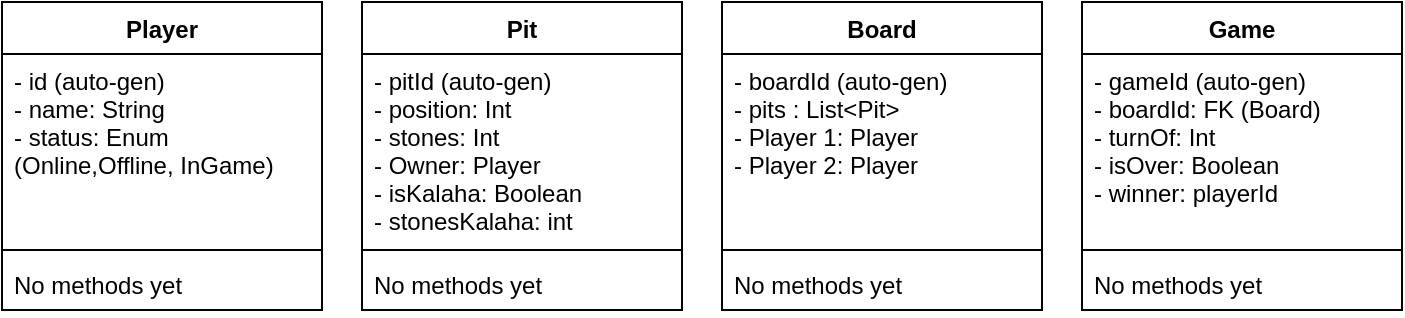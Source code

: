 <mxfile version="13.7.6" type="device"><diagram id="o8xnzY0RjD-79pYBSl1T" name="Page-1"><mxGraphModel dx="1038" dy="556" grid="1" gridSize="10" guides="1" tooltips="1" connect="1" arrows="1" fold="1" page="1" pageScale="1" pageWidth="827" pageHeight="1169" math="0" shadow="0"><root><mxCell id="0"/><mxCell id="1" parent="0"/><mxCell id="FUqWMZyHFXKLx1EeVFn5-1" value="Player" style="swimlane;fontStyle=1;align=center;verticalAlign=top;childLayout=stackLayout;horizontal=1;startSize=26;horizontalStack=0;resizeParent=1;resizeParentMax=0;resizeLast=0;collapsible=1;marginBottom=0;" parent="1" vertex="1"><mxGeometry x="40" y="40" width="160" height="154" as="geometry"/></mxCell><mxCell id="FUqWMZyHFXKLx1EeVFn5-2" value="- id (auto-gen)&#10;- name: String&#10;- status: Enum &#10;(Online,Offline, InGame)" style="text;strokeColor=none;fillColor=none;align=left;verticalAlign=top;spacingLeft=4;spacingRight=4;overflow=hidden;rotatable=0;points=[[0,0.5],[1,0.5]];portConstraint=eastwest;" parent="FUqWMZyHFXKLx1EeVFn5-1" vertex="1"><mxGeometry y="26" width="160" height="94" as="geometry"/></mxCell><mxCell id="FUqWMZyHFXKLx1EeVFn5-3" value="" style="line;strokeWidth=1;fillColor=none;align=left;verticalAlign=middle;spacingTop=-1;spacingLeft=3;spacingRight=3;rotatable=0;labelPosition=right;points=[];portConstraint=eastwest;" parent="FUqWMZyHFXKLx1EeVFn5-1" vertex="1"><mxGeometry y="120" width="160" height="8" as="geometry"/></mxCell><mxCell id="FUqWMZyHFXKLx1EeVFn5-4" value="No methods yet" style="text;strokeColor=none;fillColor=none;align=left;verticalAlign=top;spacingLeft=4;spacingRight=4;overflow=hidden;rotatable=0;points=[[0,0.5],[1,0.5]];portConstraint=eastwest;" parent="FUqWMZyHFXKLx1EeVFn5-1" vertex="1"><mxGeometry y="128" width="160" height="26" as="geometry"/></mxCell><mxCell id="FUqWMZyHFXKLx1EeVFn5-5" value="Pit" style="swimlane;fontStyle=1;align=center;verticalAlign=top;childLayout=stackLayout;horizontal=1;startSize=26;horizontalStack=0;resizeParent=1;resizeParentMax=0;resizeLast=0;collapsible=1;marginBottom=0;" parent="1" vertex="1"><mxGeometry x="220" y="40" width="160" height="154" as="geometry"/></mxCell><mxCell id="FUqWMZyHFXKLx1EeVFn5-6" value="- pitId (auto-gen)&#10;- position: Int&#10;- stones: Int&#10;- Owner: Player&#10;- isKalaha: Boolean&#10;- stonesKalaha: int" style="text;strokeColor=none;fillColor=none;align=left;verticalAlign=top;spacingLeft=4;spacingRight=4;overflow=hidden;rotatable=0;points=[[0,0.5],[1,0.5]];portConstraint=eastwest;" parent="FUqWMZyHFXKLx1EeVFn5-5" vertex="1"><mxGeometry y="26" width="160" height="94" as="geometry"/></mxCell><mxCell id="FUqWMZyHFXKLx1EeVFn5-7" value="" style="line;strokeWidth=1;fillColor=none;align=left;verticalAlign=middle;spacingTop=-1;spacingLeft=3;spacingRight=3;rotatable=0;labelPosition=right;points=[];portConstraint=eastwest;" parent="FUqWMZyHFXKLx1EeVFn5-5" vertex="1"><mxGeometry y="120" width="160" height="8" as="geometry"/></mxCell><mxCell id="FUqWMZyHFXKLx1EeVFn5-8" value="No methods yet" style="text;strokeColor=none;fillColor=none;align=left;verticalAlign=top;spacingLeft=4;spacingRight=4;overflow=hidden;rotatable=0;points=[[0,0.5],[1,0.5]];portConstraint=eastwest;" parent="FUqWMZyHFXKLx1EeVFn5-5" vertex="1"><mxGeometry y="128" width="160" height="26" as="geometry"/></mxCell><mxCell id="FUqWMZyHFXKLx1EeVFn5-9" value="Board" style="swimlane;fontStyle=1;align=center;verticalAlign=top;childLayout=stackLayout;horizontal=1;startSize=26;horizontalStack=0;resizeParent=1;resizeParentMax=0;resizeLast=0;collapsible=1;marginBottom=0;" parent="1" vertex="1"><mxGeometry x="400" y="40" width="160" height="154" as="geometry"/></mxCell><mxCell id="FUqWMZyHFXKLx1EeVFn5-10" value="- boardId (auto-gen)&#10;- pits : List&lt;Pit&gt;&#10;- Player 1: Player&#10;- Player 2: Player" style="text;strokeColor=none;fillColor=none;align=left;verticalAlign=top;spacingLeft=4;spacingRight=4;overflow=hidden;rotatable=0;points=[[0,0.5],[1,0.5]];portConstraint=eastwest;" parent="FUqWMZyHFXKLx1EeVFn5-9" vertex="1"><mxGeometry y="26" width="160" height="94" as="geometry"/></mxCell><mxCell id="FUqWMZyHFXKLx1EeVFn5-11" value="" style="line;strokeWidth=1;fillColor=none;align=left;verticalAlign=middle;spacingTop=-1;spacingLeft=3;spacingRight=3;rotatable=0;labelPosition=right;points=[];portConstraint=eastwest;" parent="FUqWMZyHFXKLx1EeVFn5-9" vertex="1"><mxGeometry y="120" width="160" height="8" as="geometry"/></mxCell><mxCell id="FUqWMZyHFXKLx1EeVFn5-12" value="No methods yet" style="text;strokeColor=none;fillColor=none;align=left;verticalAlign=top;spacingLeft=4;spacingRight=4;overflow=hidden;rotatable=0;points=[[0,0.5],[1,0.5]];portConstraint=eastwest;" parent="FUqWMZyHFXKLx1EeVFn5-9" vertex="1"><mxGeometry y="128" width="160" height="26" as="geometry"/></mxCell><mxCell id="FUqWMZyHFXKLx1EeVFn5-13" value="Game" style="swimlane;fontStyle=1;align=center;verticalAlign=top;childLayout=stackLayout;horizontal=1;startSize=26;horizontalStack=0;resizeParent=1;resizeParentMax=0;resizeLast=0;collapsible=1;marginBottom=0;" parent="1" vertex="1"><mxGeometry x="580" y="40" width="160" height="154" as="geometry"/></mxCell><mxCell id="FUqWMZyHFXKLx1EeVFn5-14" value="- gameId (auto-gen)&#10;- boardId: FK (Board)&#10;- turnOf: Int&#10;- isOver: Boolean&#10;- winner: playerId" style="text;strokeColor=none;fillColor=none;align=left;verticalAlign=top;spacingLeft=4;spacingRight=4;overflow=hidden;rotatable=0;points=[[0,0.5],[1,0.5]];portConstraint=eastwest;" parent="FUqWMZyHFXKLx1EeVFn5-13" vertex="1"><mxGeometry y="26" width="160" height="94" as="geometry"/></mxCell><mxCell id="FUqWMZyHFXKLx1EeVFn5-15" value="" style="line;strokeWidth=1;fillColor=none;align=left;verticalAlign=middle;spacingTop=-1;spacingLeft=3;spacingRight=3;rotatable=0;labelPosition=right;points=[];portConstraint=eastwest;" parent="FUqWMZyHFXKLx1EeVFn5-13" vertex="1"><mxGeometry y="120" width="160" height="8" as="geometry"/></mxCell><mxCell id="FUqWMZyHFXKLx1EeVFn5-16" value="No methods yet" style="text;strokeColor=none;fillColor=none;align=left;verticalAlign=top;spacingLeft=4;spacingRight=4;overflow=hidden;rotatable=0;points=[[0,0.5],[1,0.5]];portConstraint=eastwest;" parent="FUqWMZyHFXKLx1EeVFn5-13" vertex="1"><mxGeometry y="128" width="160" height="26" as="geometry"/></mxCell></root></mxGraphModel></diagram></mxfile>